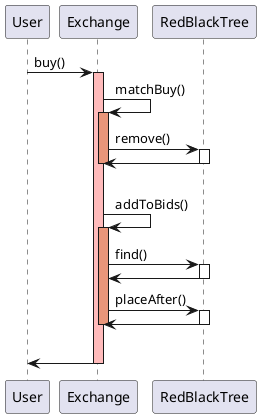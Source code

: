 @startuml

User -> Exchange: buy()
activate Exchange #FFBBBB
Exchange -> Exchange: matchBuy()
activate Exchange #DarkSalmon
Exchange -> RedBlackTree: remove()
activate RedBlackTree
RedBlackTree -> Exchange
deactivate RedBlackTree
deactivate Exchange
|||
Exchange -> Exchange: addToBids()
activate Exchange #DarkSalmon
Exchange -> RedBlackTree: find()
activate RedBlackTree
RedBlackTree -> Exchange
deactivate RedBlackTree

Exchange -> RedBlackTree: placeAfter()
activate RedBlackTree
RedBlackTree -> Exchange
deactivate RedBlackTree

deactivate Exchange
|||
Exchange -> User
deactivate Exchange

@enduml
